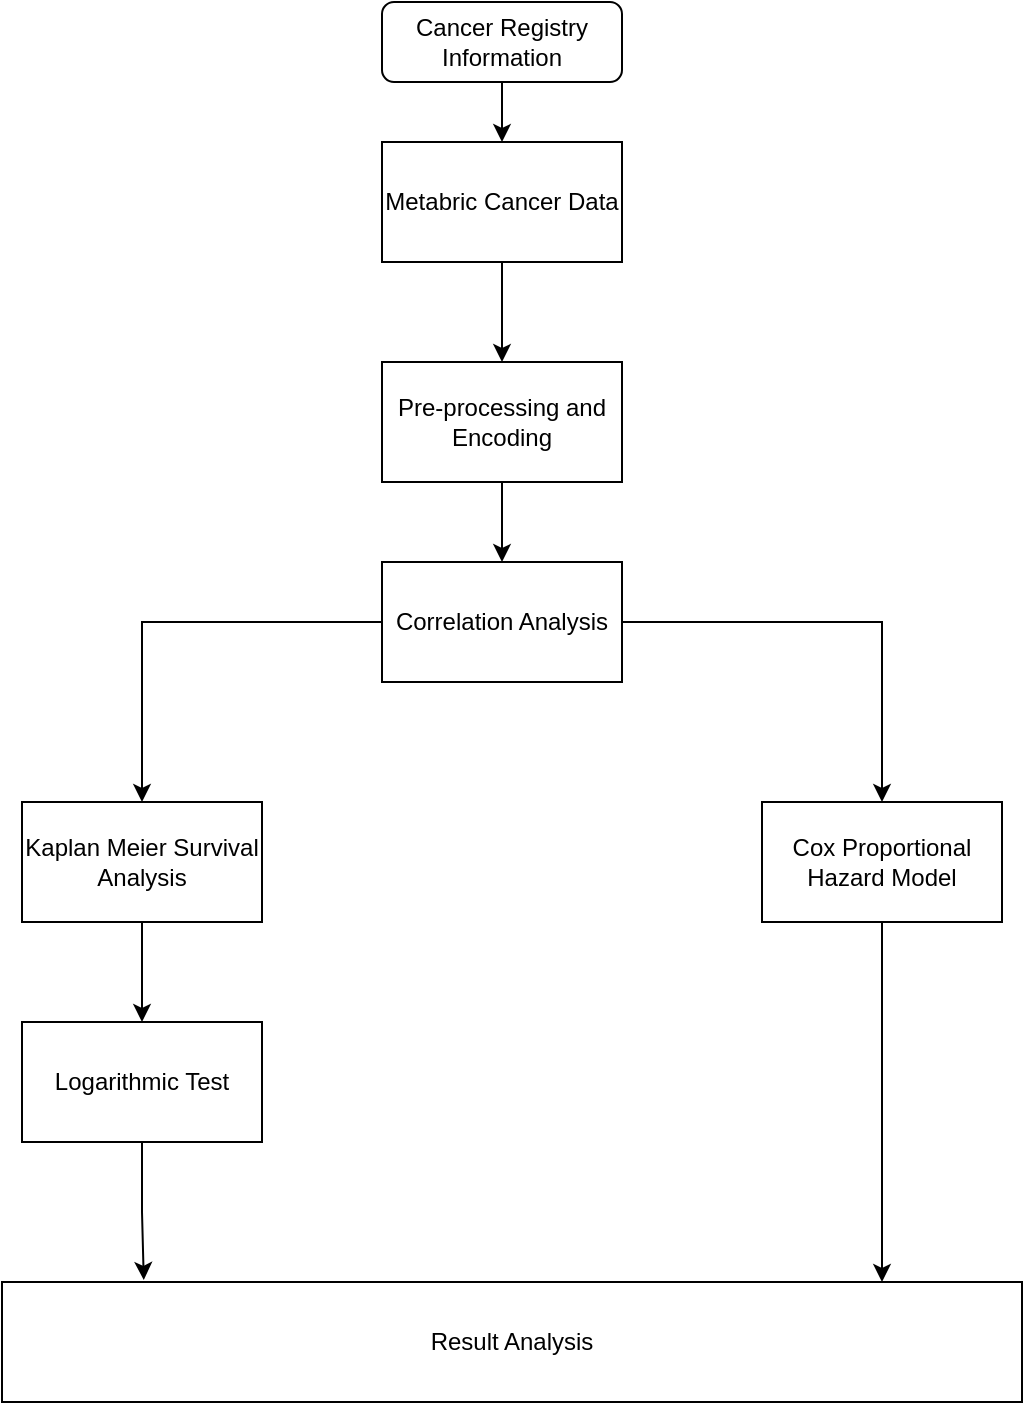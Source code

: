 <mxfile version="22.1.5" type="github">
  <diagram name="Page-1" id="WaKjYUtESf0ZX-tzK_5E">
    <mxGraphModel dx="1434" dy="746" grid="1" gridSize="10" guides="1" tooltips="1" connect="1" arrows="1" fold="1" page="1" pageScale="1" pageWidth="850" pageHeight="1100" math="0" shadow="0">
      <root>
        <mxCell id="0" />
        <mxCell id="1" parent="0" />
        <mxCell id="e71ytTL9a1OSNalidjqo-3" style="edgeStyle=orthogonalEdgeStyle;rounded=0;orthogonalLoop=1;jettySize=auto;html=1;" edge="1" parent="1" source="e71ytTL9a1OSNalidjqo-5">
          <mxGeometry relative="1" as="geometry">
            <mxPoint x="420" y="200" as="targetPoint" />
          </mxGeometry>
        </mxCell>
        <mxCell id="e71ytTL9a1OSNalidjqo-2" value="Cancer Registry Information" style="rounded=1;whiteSpace=wrap;html=1;" vertex="1" parent="1">
          <mxGeometry x="360" y="80" width="120" height="40" as="geometry" />
        </mxCell>
        <mxCell id="e71ytTL9a1OSNalidjqo-7" style="edgeStyle=orthogonalEdgeStyle;rounded=0;orthogonalLoop=1;jettySize=auto;html=1;" edge="1" parent="1" source="e71ytTL9a1OSNalidjqo-5" target="e71ytTL9a1OSNalidjqo-6">
          <mxGeometry relative="1" as="geometry" />
        </mxCell>
        <mxCell id="e71ytTL9a1OSNalidjqo-11" style="edgeStyle=orthogonalEdgeStyle;rounded=0;orthogonalLoop=1;jettySize=auto;html=1;exitX=0.5;exitY=1;exitDx=0;exitDy=0;entryX=0.5;entryY=0;entryDx=0;entryDy=0;" edge="1" parent="1" source="e71ytTL9a1OSNalidjqo-6" target="e71ytTL9a1OSNalidjqo-9">
          <mxGeometry relative="1" as="geometry" />
        </mxCell>
        <mxCell id="e71ytTL9a1OSNalidjqo-6" value="Pre-processing and Encoding" style="rounded=0;whiteSpace=wrap;html=1;" vertex="1" parent="1">
          <mxGeometry x="360" y="260" width="120" height="60" as="geometry" />
        </mxCell>
        <mxCell id="e71ytTL9a1OSNalidjqo-8" value="" style="edgeStyle=orthogonalEdgeStyle;rounded=0;orthogonalLoop=1;jettySize=auto;html=1;" edge="1" parent="1" source="e71ytTL9a1OSNalidjqo-2" target="e71ytTL9a1OSNalidjqo-5">
          <mxGeometry relative="1" as="geometry">
            <mxPoint x="420" y="200" as="targetPoint" />
            <mxPoint x="420" y="120" as="sourcePoint" />
          </mxGeometry>
        </mxCell>
        <mxCell id="e71ytTL9a1OSNalidjqo-5" value="Metabric Cancer Data" style="rounded=0;whiteSpace=wrap;html=1;" vertex="1" parent="1">
          <mxGeometry x="360" y="150" width="120" height="60" as="geometry" />
        </mxCell>
        <mxCell id="e71ytTL9a1OSNalidjqo-13" style="edgeStyle=orthogonalEdgeStyle;rounded=0;orthogonalLoop=1;jettySize=auto;html=1;entryX=0.5;entryY=0;entryDx=0;entryDy=0;" edge="1" parent="1" source="e71ytTL9a1OSNalidjqo-9" target="e71ytTL9a1OSNalidjqo-12">
          <mxGeometry relative="1" as="geometry" />
        </mxCell>
        <mxCell id="e71ytTL9a1OSNalidjqo-15" style="edgeStyle=orthogonalEdgeStyle;rounded=0;orthogonalLoop=1;jettySize=auto;html=1;entryX=0.5;entryY=0;entryDx=0;entryDy=0;" edge="1" parent="1" source="e71ytTL9a1OSNalidjqo-9" target="e71ytTL9a1OSNalidjqo-14">
          <mxGeometry relative="1" as="geometry" />
        </mxCell>
        <mxCell id="e71ytTL9a1OSNalidjqo-9" value="Correlation Analysis" style="rounded=0;whiteSpace=wrap;html=1;" vertex="1" parent="1">
          <mxGeometry x="360" y="360" width="120" height="60" as="geometry" />
        </mxCell>
        <mxCell id="e71ytTL9a1OSNalidjqo-19" style="edgeStyle=orthogonalEdgeStyle;rounded=0;orthogonalLoop=1;jettySize=auto;html=1;entryX=0.5;entryY=0;entryDx=0;entryDy=0;" edge="1" parent="1" source="e71ytTL9a1OSNalidjqo-12" target="e71ytTL9a1OSNalidjqo-16">
          <mxGeometry relative="1" as="geometry" />
        </mxCell>
        <mxCell id="e71ytTL9a1OSNalidjqo-12" value="Kaplan Meier Survival Analysis" style="rounded=0;whiteSpace=wrap;html=1;" vertex="1" parent="1">
          <mxGeometry x="180" y="480" width="120" height="60" as="geometry" />
        </mxCell>
        <mxCell id="e71ytTL9a1OSNalidjqo-14" value="Cox Proportional Hazard Model" style="rounded=0;whiteSpace=wrap;html=1;" vertex="1" parent="1">
          <mxGeometry x="550" y="480" width="120" height="60" as="geometry" />
        </mxCell>
        <mxCell id="e71ytTL9a1OSNalidjqo-16" value="Logarithmic Test" style="rounded=0;whiteSpace=wrap;html=1;" vertex="1" parent="1">
          <mxGeometry x="180" y="590" width="120" height="60" as="geometry" />
        </mxCell>
        <mxCell id="e71ytTL9a1OSNalidjqo-17" value="Result Analysis" style="rounded=0;whiteSpace=wrap;html=1;" vertex="1" parent="1">
          <mxGeometry x="170" y="720" width="510" height="60" as="geometry" />
        </mxCell>
        <mxCell id="e71ytTL9a1OSNalidjqo-18" style="edgeStyle=orthogonalEdgeStyle;rounded=0;orthogonalLoop=1;jettySize=auto;html=1;" edge="1" parent="1" source="e71ytTL9a1OSNalidjqo-14">
          <mxGeometry relative="1" as="geometry">
            <mxPoint x="610" y="720" as="targetPoint" />
          </mxGeometry>
        </mxCell>
        <mxCell id="e71ytTL9a1OSNalidjqo-20" style="edgeStyle=orthogonalEdgeStyle;rounded=0;orthogonalLoop=1;jettySize=auto;html=1;entryX=0.139;entryY=-0.017;entryDx=0;entryDy=0;entryPerimeter=0;" edge="1" parent="1" source="e71ytTL9a1OSNalidjqo-16" target="e71ytTL9a1OSNalidjqo-17">
          <mxGeometry relative="1" as="geometry" />
        </mxCell>
      </root>
    </mxGraphModel>
  </diagram>
</mxfile>
